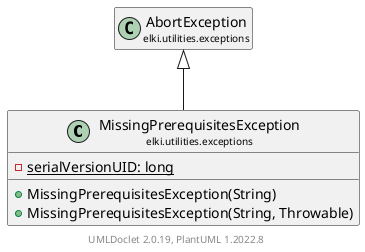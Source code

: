 @startuml
    remove .*\.(Instance|Par|Parameterizer|Factory)$
    set namespaceSeparator none
    hide empty fields
    hide empty methods

    class "<size:14>MissingPrerequisitesException\n<size:10>elki.utilities.exceptions" as elki.utilities.exceptions.MissingPrerequisitesException [[MissingPrerequisitesException.html]] {
        {static} -serialVersionUID: long
        +MissingPrerequisitesException(String)
        +MissingPrerequisitesException(String, Throwable)
    }

    class "<size:14>AbortException\n<size:10>elki.utilities.exceptions" as elki.utilities.exceptions.AbortException [[AbortException.html]]

    elki.utilities.exceptions.AbortException <|-- elki.utilities.exceptions.MissingPrerequisitesException

    center footer UMLDoclet 2.0.19, PlantUML 1.2022.8
@enduml
